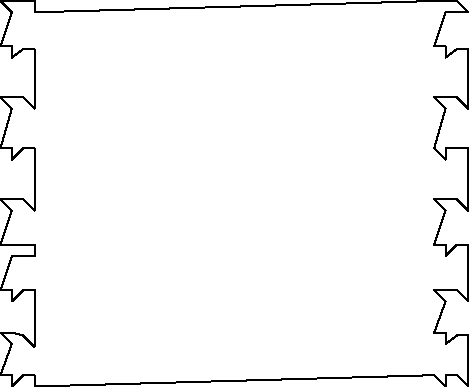 unitsize(0.001cm);
// 44390.3
draw((8375,4700)--(8375,4900));
draw((8375,4900)--(8175,4900));
draw((8175,4900)--(8375,5450));
draw((8375,5450)--(8175,5650));
draw((8175,5650)--(8375,5650));
draw((8375,5650)--(8575,5600));
draw((8575,5600)--(8775,5400));
draw((8775,5400)--(8775,5600));
draw((8775,5600)--(8775,6200));
draw((8775,6200)--(8775,6400));
draw((8775,6400)--(8575,6400));
draw((8575,6400)--(8375,6200));
draw((8375,6200)--(8375,6400));
draw((8375,6400)--(8175,6400));
draw((8175,6400)--(8375,7000));
draw((8375,7000)--(8775,7000));
draw((8775,7000)--(8775,7200));
draw((8775,7200)--(8575,7200));
draw((8575,7200)--(8375,7200));
draw((8375,7200)--(8175,7200));
draw((8175,7200)--(8375,7800));
draw((8375,7800)--(8175,8000));
draw((8175,8000)--(8375,8000));
draw((8375,8000)--(8575,8000));
draw((8575,8000)--(8775,7800));
draw((8775,7800)--(8775,8000));
draw((8775,8000)--(8775,8700));
draw((8775,8700)--(8775,8900));
draw((8775,8900)--(8575,8900));
draw((8575,8900)--(8375,8700));
draw((8375,8700)--(8375,8900));
draw((8375,8900)--(8175,8900));
draw((8175,8900)--(8375,9600));
draw((8375,9600)--(8175,9800));
draw((8175,9800)--(8375,9800));
draw((8375,9800)--(8575,9800));
draw((8575,9800)--(8775,9600));
draw((8775,9600)--(8775,9800));
draw((8775,9800)--(8775,10450));
draw((8775,10450)--(8775,10650));
draw((8775,10650)--(8575,10650));
draw((8575,10650)--(8375,10500));
draw((8375,10500)--(8375,10700));
draw((8375,10700)--(8175,10700));
draw((8175,10700)--(8375,11300));
draw((8375,11300)--(8175,11500));
draw((8175,11500)--(8375,11500));
draw((8375,11500)--(8575,11500));
draw((8575,11500)--(8775,11500));
draw((8775,11500)--(8775,11300));
draw((8775,11300)--(15825,11500));
draw((15825,11500)--(16025,11500));
draw((16025,11500)--(16225,11500));
draw((16225,11500)--(16425,11300));
draw((16425,11300)--(16025,11300));
draw((16025,11300)--(15825,10700));
draw((15825,10700)--(16025,10700));
draw((16025,10700)--(16025,10500));
draw((16025,10500)--(16225,10650));
draw((16225,10650)--(16425,10650));
draw((16425,10650)--(16425,10450));
draw((16425,10450)--(16425,9800));
draw((16425,9800)--(16425,9600));
draw((16425,9600)--(16225,9800));
draw((16225,9800)--(16025,9800));
draw((16025,9800)--(15825,9800));
draw((15825,9800)--(16025,9600));
draw((16025,9600)--(15825,8900));
draw((15825,8900)--(16025,8700));
draw((16025,8700)--(16025,8900));
draw((16025,8900)--(16225,8900));
draw((16225,8900)--(16425,8900));
draw((16425,8900)--(16425,8700));
draw((16425,8700)--(16425,8000));
draw((16425,8000)--(16425,7800));
draw((16425,7800)--(16225,8000));
draw((16225,8000)--(16025,8000));
draw((16025,8000)--(15825,8000));
draw((15825,8000)--(16025,7800));
draw((16025,7800)--(15825,7200));
draw((15825,7200)--(16025,7200));
draw((16025,7200)--(16025,7000));
draw((16025,7000)--(16225,7200));
draw((16225,7200)--(16425,7200));
draw((16425,7200)--(16425,7000));
draw((16425,7000)--(16425,6400));
draw((16425,6400)--(16425,6200));
draw((16425,6200)--(16225,6400));
draw((16225,6400)--(16025,6400));
draw((16025,6400)--(15825,6400));
draw((15825,6400)--(16025,6200));
draw((16025,6200)--(15825,5650));
draw((15825,5650)--(16025,5650));
draw((16025,5650)--(16025,5450));
draw((16025,5450)--(16225,5600));
draw((16225,5600)--(16425,5600));
draw((16425,5600)--(16425,5400));
draw((16425,5400)--(16425,4900));
draw((16425,4900)--(16425,4700));
draw((16425,4700)--(16225,4900));
draw((16225,4900)--(16025,4900));
draw((16025,4900)--(16025,4700));
draw((16025,4700)--(15825,4900));
draw((15825,4900)--(8775,4700));
draw((8775,4700)--(8775,4900));
draw((8775,4900)--(8575,4900));
draw((8575,4900)--(8375,4700));

